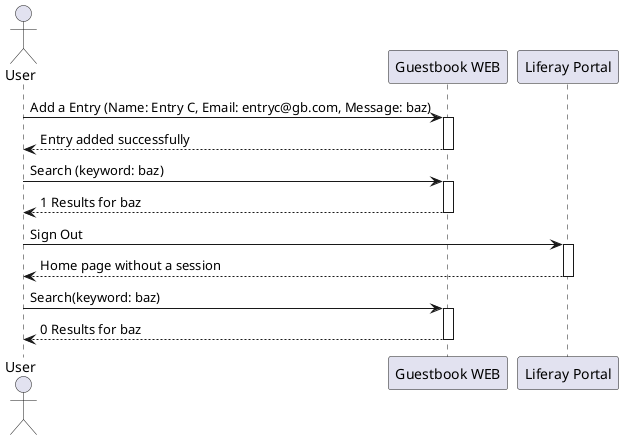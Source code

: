 @startuml

actor User as U
participant "Guestbook WEB" as GW
participant "Liferay Portal" as LP

U -> GW: Add a Entry (Name: Entry C, Email: entryc@gb.com, Message: baz)
activate GW
U <-- GW: Entry added successfully
deactivate GW

U -> GW: Search (keyword: baz)
activate GW
U <-- GW: 1 Results for baz
deactivate GW

U -> LP: Sign Out
activate LP
U <-- LP: Home page without a session
deactivate LP

U -> GW: Search(keyword: baz)
activate GW
U <-- GW: 0 Results for baz
deactivate GW

@enduml